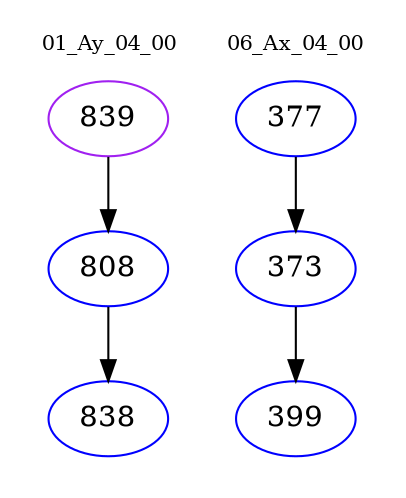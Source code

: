 digraph{
subgraph cluster_0 {
color = white
label = "01_Ay_04_00";
fontsize=10;
T0_839 [label="839", color="purple"]
T0_839 -> T0_808 [color="black"]
T0_808 [label="808", color="blue"]
T0_808 -> T0_838 [color="black"]
T0_838 [label="838", color="blue"]
}
subgraph cluster_1 {
color = white
label = "06_Ax_04_00";
fontsize=10;
T1_377 [label="377", color="blue"]
T1_377 -> T1_373 [color="black"]
T1_373 [label="373", color="blue"]
T1_373 -> T1_399 [color="black"]
T1_399 [label="399", color="blue"]
}
}
